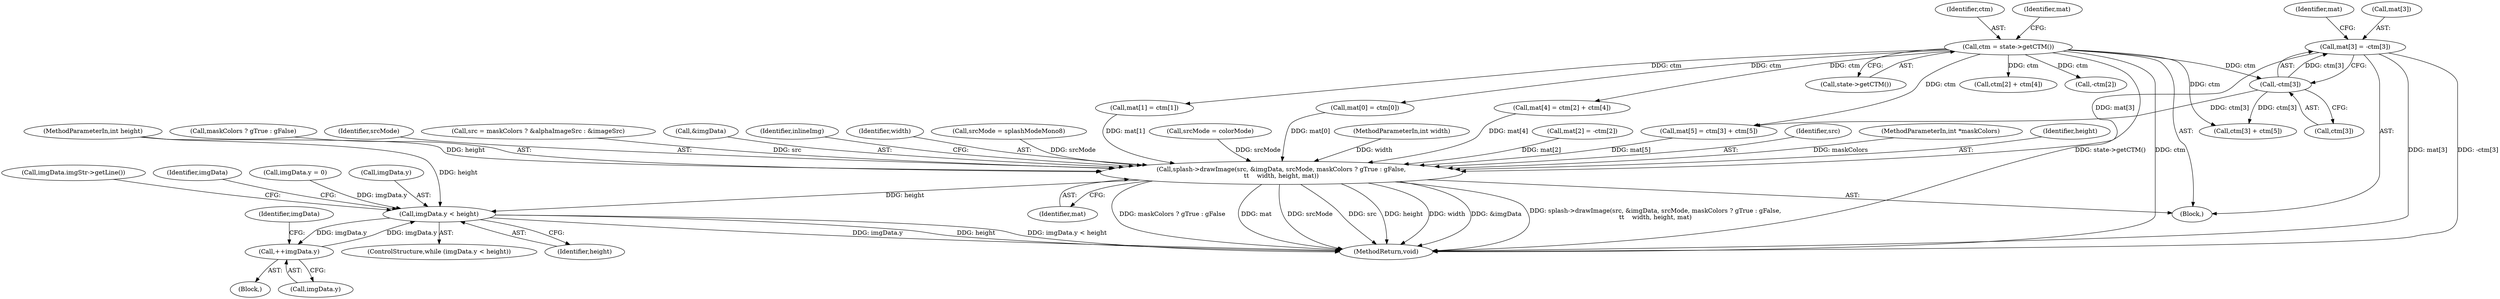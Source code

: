digraph "0_poppler_284a92899602daa4a7f429e61849e794569310b5@array" {
"1000146" [label="(Call,mat[3] = -ctm[3])"];
"1000150" [label="(Call,-ctm[3])"];
"1000121" [label="(Call,ctm = state->getCTM())"];
"1000531" [label="(Call,splash->drawImage(src, &imgData, srcMode, maskColors ? gTrue : gFalse,\n\t\t    width, height, mat))"];
"1000547" [label="(Call,imgData.y < height)"];
"1000554" [label="(Call,++imgData.y)"];
"1000520" [label="(Call,srcMode = colorMode)"];
"1000104" [label="(MethodParameterIn,int width)"];
"1000150" [label="(Call,-ctm[3])"];
"1000138" [label="(Call,mat[2] = -ctm[2])"];
"1000156" [label="(Identifier,mat)"];
"1000146" [label="(Call,mat[3] = -ctm[3])"];
"1000158" [label="(Call,ctm[2] + ctm[4])"];
"1000546" [label="(ControlStructure,while (imgData.y < height))"];
"1000532" [label="(Identifier,src)"];
"1000142" [label="(Call,-ctm[2])"];
"1000554" [label="(Call,++imgData.y)"];
"1000122" [label="(Identifier,ctm)"];
"1000552" [label="(Block,)"];
"1000169" [label="(Call,ctm[3] + ctm[5])"];
"1000542" [label="(Identifier,mat)"];
"1000109" [label="(Block,)"];
"1000107" [label="(MethodParameterIn,int *maskColors)"];
"1000555" [label="(Call,imgData.y)"];
"1000165" [label="(Call,mat[5] = ctm[3] + ctm[5])"];
"1000541" [label="(Identifier,height)"];
"1000536" [label="(Call,maskColors ? gTrue : gFalse)"];
"1000535" [label="(Identifier,srcMode)"];
"1000553" [label="(Call,imgData.imgStr->getLine())"];
"1000154" [label="(Call,mat[4] = ctm[2] + ctm[4])"];
"1000131" [label="(Call,mat[1] = ctm[1])"];
"1000547" [label="(Call,imgData.y < height)"];
"1000121" [label="(Call,ctm = state->getCTM())"];
"1000523" [label="(Call,src = maskColors ? &alphaImageSrc : &imageSrc)"];
"1000531" [label="(Call,splash->drawImage(src, &imgData, srcMode, maskColors ? gTrue : gFalse,\n\t\t    width, height, mat))"];
"1000533" [label="(Call,&imgData)"];
"1000560" [label="(Identifier,imgData)"];
"1000208" [label="(Call,imgData.y = 0)"];
"1000544" [label="(Identifier,inlineImg)"];
"1000548" [label="(Call,imgData.y)"];
"1000147" [label="(Call,mat[3])"];
"1000151" [label="(Call,ctm[3])"];
"1000126" [label="(Identifier,mat)"];
"1000105" [label="(MethodParameterIn,int height)"];
"1000551" [label="(Identifier,height)"];
"1000566" [label="(MethodReturn,void)"];
"1000540" [label="(Identifier,width)"];
"1000549" [label="(Identifier,imgData)"];
"1000515" [label="(Call,srcMode = splashModeMono8)"];
"1000123" [label="(Call,state->getCTM())"];
"1000124" [label="(Call,mat[0] = ctm[0])"];
"1000146" -> "1000109"  [label="AST: "];
"1000146" -> "1000150"  [label="CFG: "];
"1000147" -> "1000146"  [label="AST: "];
"1000150" -> "1000146"  [label="AST: "];
"1000156" -> "1000146"  [label="CFG: "];
"1000146" -> "1000566"  [label="DDG: -ctm[3]"];
"1000146" -> "1000566"  [label="DDG: mat[3]"];
"1000150" -> "1000146"  [label="DDG: ctm[3]"];
"1000146" -> "1000531"  [label="DDG: mat[3]"];
"1000150" -> "1000151"  [label="CFG: "];
"1000151" -> "1000150"  [label="AST: "];
"1000121" -> "1000150"  [label="DDG: ctm"];
"1000150" -> "1000165"  [label="DDG: ctm[3]"];
"1000150" -> "1000169"  [label="DDG: ctm[3]"];
"1000121" -> "1000109"  [label="AST: "];
"1000121" -> "1000123"  [label="CFG: "];
"1000122" -> "1000121"  [label="AST: "];
"1000123" -> "1000121"  [label="AST: "];
"1000126" -> "1000121"  [label="CFG: "];
"1000121" -> "1000566"  [label="DDG: state->getCTM()"];
"1000121" -> "1000566"  [label="DDG: ctm"];
"1000121" -> "1000124"  [label="DDG: ctm"];
"1000121" -> "1000131"  [label="DDG: ctm"];
"1000121" -> "1000142"  [label="DDG: ctm"];
"1000121" -> "1000154"  [label="DDG: ctm"];
"1000121" -> "1000158"  [label="DDG: ctm"];
"1000121" -> "1000165"  [label="DDG: ctm"];
"1000121" -> "1000169"  [label="DDG: ctm"];
"1000531" -> "1000109"  [label="AST: "];
"1000531" -> "1000542"  [label="CFG: "];
"1000532" -> "1000531"  [label="AST: "];
"1000533" -> "1000531"  [label="AST: "];
"1000535" -> "1000531"  [label="AST: "];
"1000536" -> "1000531"  [label="AST: "];
"1000540" -> "1000531"  [label="AST: "];
"1000541" -> "1000531"  [label="AST: "];
"1000542" -> "1000531"  [label="AST: "];
"1000544" -> "1000531"  [label="CFG: "];
"1000531" -> "1000566"  [label="DDG: width"];
"1000531" -> "1000566"  [label="DDG: &imgData"];
"1000531" -> "1000566"  [label="DDG: splash->drawImage(src, &imgData, srcMode, maskColors ? gTrue : gFalse,\n\t\t    width, height, mat)"];
"1000531" -> "1000566"  [label="DDG: maskColors ? gTrue : gFalse"];
"1000531" -> "1000566"  [label="DDG: mat"];
"1000531" -> "1000566"  [label="DDG: srcMode"];
"1000531" -> "1000566"  [label="DDG: src"];
"1000531" -> "1000566"  [label="DDG: height"];
"1000523" -> "1000531"  [label="DDG: src"];
"1000515" -> "1000531"  [label="DDG: srcMode"];
"1000520" -> "1000531"  [label="DDG: srcMode"];
"1000107" -> "1000531"  [label="DDG: maskColors"];
"1000104" -> "1000531"  [label="DDG: width"];
"1000105" -> "1000531"  [label="DDG: height"];
"1000124" -> "1000531"  [label="DDG: mat[0]"];
"1000165" -> "1000531"  [label="DDG: mat[5]"];
"1000154" -> "1000531"  [label="DDG: mat[4]"];
"1000131" -> "1000531"  [label="DDG: mat[1]"];
"1000138" -> "1000531"  [label="DDG: mat[2]"];
"1000531" -> "1000547"  [label="DDG: height"];
"1000547" -> "1000546"  [label="AST: "];
"1000547" -> "1000551"  [label="CFG: "];
"1000548" -> "1000547"  [label="AST: "];
"1000551" -> "1000547"  [label="AST: "];
"1000553" -> "1000547"  [label="CFG: "];
"1000560" -> "1000547"  [label="CFG: "];
"1000547" -> "1000566"  [label="DDG: imgData.y"];
"1000547" -> "1000566"  [label="DDG: height"];
"1000547" -> "1000566"  [label="DDG: imgData.y < height"];
"1000208" -> "1000547"  [label="DDG: imgData.y"];
"1000554" -> "1000547"  [label="DDG: imgData.y"];
"1000105" -> "1000547"  [label="DDG: height"];
"1000547" -> "1000554"  [label="DDG: imgData.y"];
"1000554" -> "1000552"  [label="AST: "];
"1000554" -> "1000555"  [label="CFG: "];
"1000555" -> "1000554"  [label="AST: "];
"1000549" -> "1000554"  [label="CFG: "];
}
